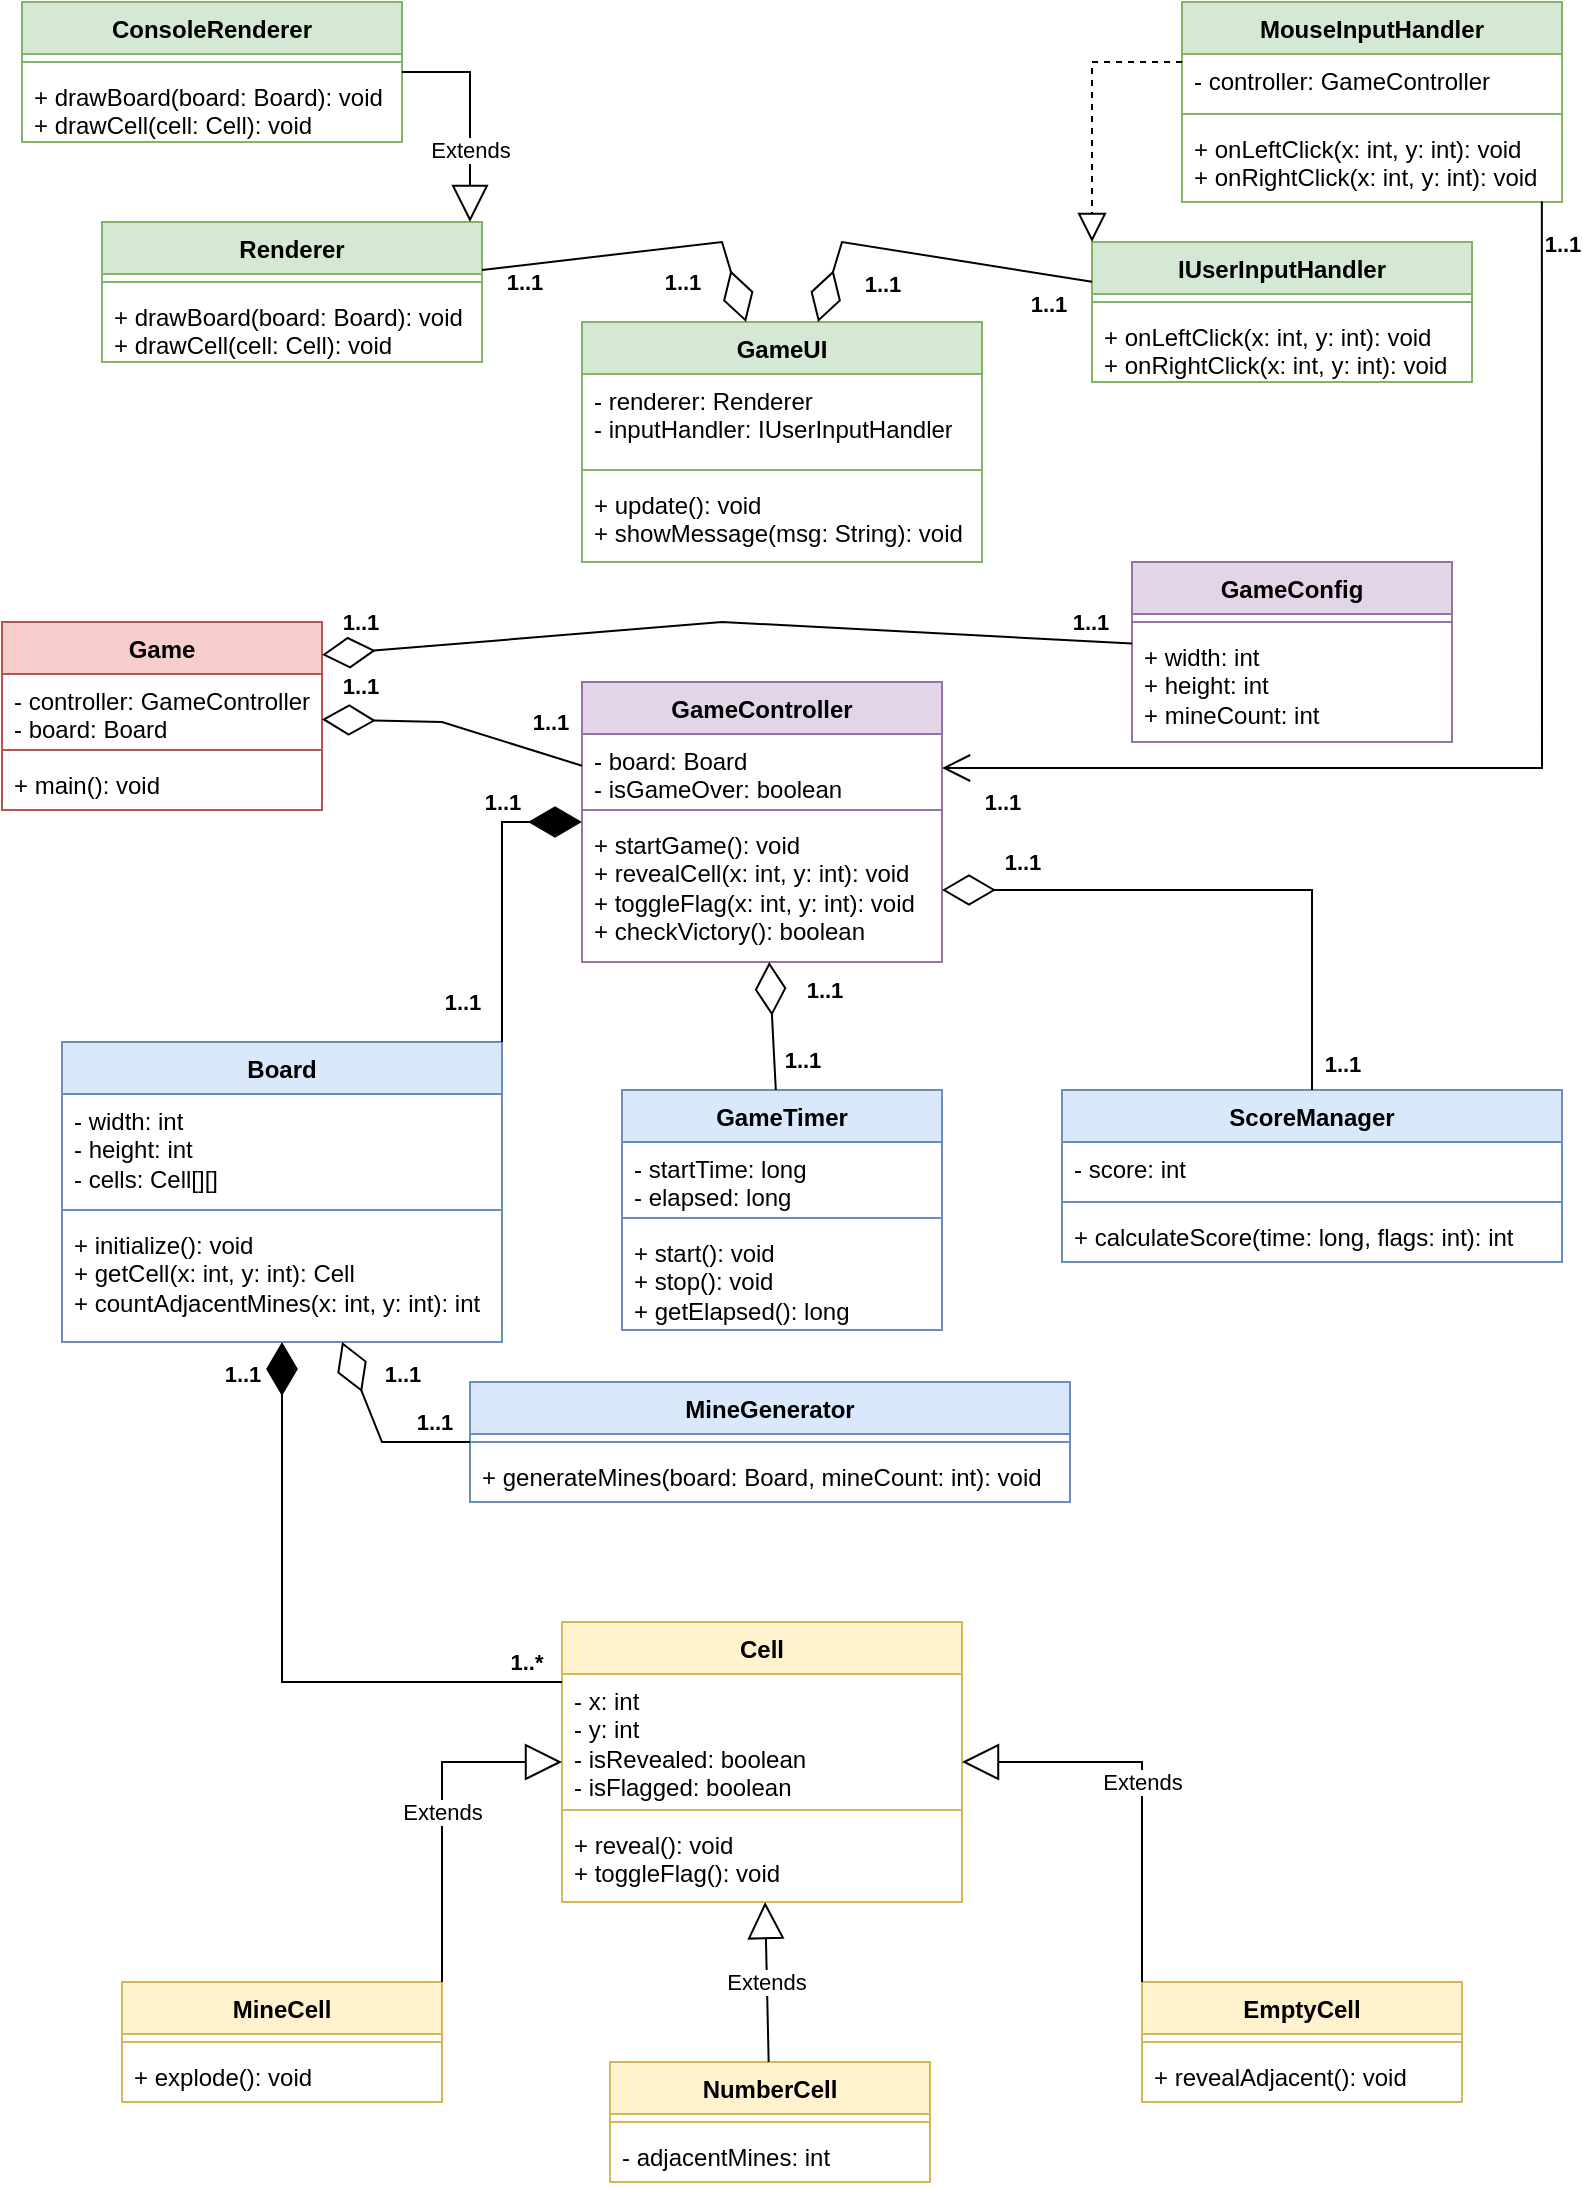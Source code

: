 <mxfile version="28.2.7">
  <diagram id="QjY9rzH4A-ni7vyDi41a" name="Sapper">
    <mxGraphModel dx="1253" dy="993" grid="1" gridSize="10" guides="1" tooltips="1" connect="1" arrows="1" fold="1" page="1" pageScale="1" pageWidth="827" pageHeight="1169" background="#ffffff" math="0" shadow="0">
      <root>
        <mxCell id="0" />
        <mxCell id="1" parent="0" />
        <mxCell id="asdCnAw3iJqueyx5lAn3-5" value="Game" style="swimlane;fontStyle=1;align=center;verticalAlign=top;childLayout=stackLayout;horizontal=1;startSize=26;horizontalStack=0;resizeParent=1;resizeParentMax=0;resizeLast=0;collapsible=1;marginBottom=0;whiteSpace=wrap;html=1;fillColor=#f8cecc;strokeColor=#b85450;" vertex="1" parent="1">
          <mxGeometry x="30" y="320" width="160" height="94" as="geometry" />
        </mxCell>
        <mxCell id="asdCnAw3iJqueyx5lAn3-6" value="- controller: GameController&lt;br&gt;- board: Board" style="text;strokeColor=none;fillColor=none;align=left;verticalAlign=top;spacingLeft=4;spacingRight=4;overflow=hidden;rotatable=0;points=[[0,0.5],[1,0.5]];portConstraint=eastwest;whiteSpace=wrap;html=1;" vertex="1" parent="asdCnAw3iJqueyx5lAn3-5">
          <mxGeometry y="26" width="160" height="34" as="geometry" />
        </mxCell>
        <mxCell id="asdCnAw3iJqueyx5lAn3-7" value="" style="line;strokeWidth=1;fillColor=none;align=left;verticalAlign=middle;spacingTop=-1;spacingLeft=3;spacingRight=3;rotatable=0;labelPosition=right;points=[];portConstraint=eastwest;strokeColor=inherit;" vertex="1" parent="asdCnAw3iJqueyx5lAn3-5">
          <mxGeometry y="60" width="160" height="8" as="geometry" />
        </mxCell>
        <mxCell id="asdCnAw3iJqueyx5lAn3-8" value="+ main(): void&lt;div&gt;&lt;br/&gt;&lt;/div&gt;" style="text;strokeColor=none;fillColor=none;align=left;verticalAlign=top;spacingLeft=4;spacingRight=4;overflow=hidden;rotatable=0;points=[[0,0.5],[1,0.5]];portConstraint=eastwest;whiteSpace=wrap;html=1;" vertex="1" parent="asdCnAw3iJqueyx5lAn3-5">
          <mxGeometry y="68" width="160" height="26" as="geometry" />
        </mxCell>
        <mxCell id="asdCnAw3iJqueyx5lAn3-9" value="GameController" style="swimlane;fontStyle=1;align=center;verticalAlign=top;childLayout=stackLayout;horizontal=1;startSize=26;horizontalStack=0;resizeParent=1;resizeParentMax=0;resizeLast=0;collapsible=1;marginBottom=0;whiteSpace=wrap;html=1;fillColor=#e1d5e7;strokeColor=#9673a6;" vertex="1" parent="1">
          <mxGeometry x="320" y="350" width="180" height="140" as="geometry">
            <mxRectangle x="320" y="350" width="130" height="30" as="alternateBounds" />
          </mxGeometry>
        </mxCell>
        <mxCell id="asdCnAw3iJqueyx5lAn3-10" value="- board: Board&lt;br&gt;- isGameOver: boolean" style="text;strokeColor=none;fillColor=none;align=left;verticalAlign=top;spacingLeft=4;spacingRight=4;overflow=hidden;rotatable=0;points=[[0,0.5],[1,0.5]];portConstraint=eastwest;whiteSpace=wrap;html=1;" vertex="1" parent="asdCnAw3iJqueyx5lAn3-9">
          <mxGeometry y="26" width="180" height="34" as="geometry" />
        </mxCell>
        <mxCell id="asdCnAw3iJqueyx5lAn3-11" value="" style="line;strokeWidth=1;fillColor=none;align=left;verticalAlign=middle;spacingTop=-1;spacingLeft=3;spacingRight=3;rotatable=0;labelPosition=right;points=[];portConstraint=eastwest;strokeColor=inherit;" vertex="1" parent="asdCnAw3iJqueyx5lAn3-9">
          <mxGeometry y="60" width="180" height="8" as="geometry" />
        </mxCell>
        <mxCell id="asdCnAw3iJqueyx5lAn3-12" value="+ startGame(): void&lt;br&gt;+ revealCell(x: int, y: int): void&lt;br&gt;+ toggleFlag(x: int, y: int): void&lt;br&gt;+ checkVictory(): boolean" style="text;strokeColor=none;fillColor=none;align=left;verticalAlign=top;spacingLeft=4;spacingRight=4;overflow=hidden;rotatable=0;points=[[0,0.5],[1,0.5]];portConstraint=eastwest;whiteSpace=wrap;html=1;" vertex="1" parent="asdCnAw3iJqueyx5lAn3-9">
          <mxGeometry y="68" width="180" height="72" as="geometry" />
        </mxCell>
        <mxCell id="asdCnAw3iJqueyx5lAn3-13" value="Board" style="swimlane;fontStyle=1;align=center;verticalAlign=top;childLayout=stackLayout;horizontal=1;startSize=26;horizontalStack=0;resizeParent=1;resizeParentMax=0;resizeLast=0;collapsible=1;marginBottom=0;whiteSpace=wrap;html=1;fillColor=#dae8fc;strokeColor=#6c8ebf;" vertex="1" parent="1">
          <mxGeometry x="60" y="530" width="220" height="150" as="geometry">
            <mxRectangle x="60" y="530" width="70" height="30" as="alternateBounds" />
          </mxGeometry>
        </mxCell>
        <mxCell id="asdCnAw3iJqueyx5lAn3-14" value="- width: int&lt;br&gt;- height: int&lt;br&gt;- cells: Cell[][]" style="text;strokeColor=none;fillColor=none;align=left;verticalAlign=top;spacingLeft=4;spacingRight=4;overflow=hidden;rotatable=0;points=[[0,0.5],[1,0.5]];portConstraint=eastwest;whiteSpace=wrap;html=1;" vertex="1" parent="asdCnAw3iJqueyx5lAn3-13">
          <mxGeometry y="26" width="220" height="54" as="geometry" />
        </mxCell>
        <mxCell id="asdCnAw3iJqueyx5lAn3-15" value="" style="line;strokeWidth=1;fillColor=none;align=left;verticalAlign=middle;spacingTop=-1;spacingLeft=3;spacingRight=3;rotatable=0;labelPosition=right;points=[];portConstraint=eastwest;strokeColor=inherit;" vertex="1" parent="asdCnAw3iJqueyx5lAn3-13">
          <mxGeometry y="80" width="220" height="8" as="geometry" />
        </mxCell>
        <mxCell id="asdCnAw3iJqueyx5lAn3-16" value="+ initialize(): void&lt;br&gt;+ getCell(x: int, y: int): Cell&lt;br&gt;+ countAdjacentMines(x: int, y: int): int" style="text;strokeColor=none;fillColor=none;align=left;verticalAlign=top;spacingLeft=4;spacingRight=4;overflow=hidden;rotatable=0;points=[[0,0.5],[1,0.5]];portConstraint=eastwest;whiteSpace=wrap;html=1;" vertex="1" parent="asdCnAw3iJqueyx5lAn3-13">
          <mxGeometry y="88" width="220" height="62" as="geometry" />
        </mxCell>
        <mxCell id="KeaEY-KgxzFfwsy9Wn_8-1" value="Cell" style="swimlane;fontStyle=1;align=center;verticalAlign=top;childLayout=stackLayout;horizontal=1;startSize=26;horizontalStack=0;resizeParent=1;resizeParentMax=0;resizeLast=0;collapsible=1;marginBottom=0;whiteSpace=wrap;html=1;fillColor=#fff2cc;strokeColor=#d6b656;" vertex="1" parent="1">
          <mxGeometry x="310" y="820" width="200" height="140" as="geometry">
            <mxRectangle x="310" y="820" width="60" height="30" as="alternateBounds" />
          </mxGeometry>
        </mxCell>
        <mxCell id="KeaEY-KgxzFfwsy9Wn_8-2" value="- x: int&lt;br&gt;- y: int&lt;br&gt;- isRevealed: boolean&lt;br&gt;- isFlagged: boolean" style="text;strokeColor=none;fillColor=none;align=left;verticalAlign=top;spacingLeft=4;spacingRight=4;overflow=hidden;rotatable=0;points=[[0,0.5],[1,0.5]];portConstraint=eastwest;whiteSpace=wrap;html=1;" vertex="1" parent="KeaEY-KgxzFfwsy9Wn_8-1">
          <mxGeometry y="26" width="200" height="64" as="geometry" />
        </mxCell>
        <mxCell id="KeaEY-KgxzFfwsy9Wn_8-3" value="" style="line;strokeWidth=1;fillColor=none;align=left;verticalAlign=middle;spacingTop=-1;spacingLeft=3;spacingRight=3;rotatable=0;labelPosition=right;points=[];portConstraint=eastwest;strokeColor=inherit;" vertex="1" parent="KeaEY-KgxzFfwsy9Wn_8-1">
          <mxGeometry y="90" width="200" height="8" as="geometry" />
        </mxCell>
        <mxCell id="KeaEY-KgxzFfwsy9Wn_8-4" value="+ reveal(): void&lt;br&gt;+ toggleFlag(): void" style="text;strokeColor=none;fillColor=none;align=left;verticalAlign=top;spacingLeft=4;spacingRight=4;overflow=hidden;rotatable=0;points=[[0,0.5],[1,0.5]];portConstraint=eastwest;whiteSpace=wrap;html=1;" vertex="1" parent="KeaEY-KgxzFfwsy9Wn_8-1">
          <mxGeometry y="98" width="200" height="42" as="geometry" />
        </mxCell>
        <mxCell id="KeaEY-KgxzFfwsy9Wn_8-5" value="MineCell" style="swimlane;fontStyle=1;align=center;verticalAlign=top;childLayout=stackLayout;horizontal=1;startSize=26;horizontalStack=0;resizeParent=1;resizeParentMax=0;resizeLast=0;collapsible=1;marginBottom=0;whiteSpace=wrap;html=1;fillColor=#fff2cc;strokeColor=#d6b656;" vertex="1" parent="1">
          <mxGeometry x="90" y="1000" width="160" height="60" as="geometry">
            <mxRectangle x="90" y="1000" width="90" height="30" as="alternateBounds" />
          </mxGeometry>
        </mxCell>
        <mxCell id="KeaEY-KgxzFfwsy9Wn_8-7" value="" style="line;strokeWidth=1;fillColor=none;align=left;verticalAlign=middle;spacingTop=-1;spacingLeft=3;spacingRight=3;rotatable=0;labelPosition=right;points=[];portConstraint=eastwest;strokeColor=inherit;" vertex="1" parent="KeaEY-KgxzFfwsy9Wn_8-5">
          <mxGeometry y="26" width="160" height="8" as="geometry" />
        </mxCell>
        <mxCell id="KeaEY-KgxzFfwsy9Wn_8-8" value="+ explode(): void" style="text;strokeColor=none;fillColor=none;align=left;verticalAlign=top;spacingLeft=4;spacingRight=4;overflow=hidden;rotatable=0;points=[[0,0.5],[1,0.5]];portConstraint=eastwest;whiteSpace=wrap;html=1;" vertex="1" parent="KeaEY-KgxzFfwsy9Wn_8-5">
          <mxGeometry y="34" width="160" height="26" as="geometry" />
        </mxCell>
        <mxCell id="KeaEY-KgxzFfwsy9Wn_8-9" value="NumberCell" style="swimlane;fontStyle=1;align=center;verticalAlign=top;childLayout=stackLayout;horizontal=1;startSize=26;horizontalStack=0;resizeParent=1;resizeParentMax=0;resizeLast=0;collapsible=1;marginBottom=0;whiteSpace=wrap;html=1;fillColor=#fff2cc;strokeColor=#d6b656;" vertex="1" parent="1">
          <mxGeometry x="334" y="1040" width="160" height="60" as="geometry" />
        </mxCell>
        <mxCell id="KeaEY-KgxzFfwsy9Wn_8-11" value="" style="line;strokeWidth=1;fillColor=none;align=left;verticalAlign=middle;spacingTop=-1;spacingLeft=3;spacingRight=3;rotatable=0;labelPosition=right;points=[];portConstraint=eastwest;strokeColor=inherit;" vertex="1" parent="KeaEY-KgxzFfwsy9Wn_8-9">
          <mxGeometry y="26" width="160" height="8" as="geometry" />
        </mxCell>
        <mxCell id="KeaEY-KgxzFfwsy9Wn_8-12" value="- adjacentMines: int" style="text;strokeColor=none;fillColor=none;align=left;verticalAlign=top;spacingLeft=4;spacingRight=4;overflow=hidden;rotatable=0;points=[[0,0.5],[1,0.5]];portConstraint=eastwest;whiteSpace=wrap;html=1;" vertex="1" parent="KeaEY-KgxzFfwsy9Wn_8-9">
          <mxGeometry y="34" width="160" height="26" as="geometry" />
        </mxCell>
        <mxCell id="KeaEY-KgxzFfwsy9Wn_8-13" value="EmptyCell" style="swimlane;fontStyle=1;align=center;verticalAlign=top;childLayout=stackLayout;horizontal=1;startSize=26;horizontalStack=0;resizeParent=1;resizeParentMax=0;resizeLast=0;collapsible=1;marginBottom=0;whiteSpace=wrap;html=1;fillColor=#fff2cc;strokeColor=#d6b656;" vertex="1" parent="1">
          <mxGeometry x="600" y="1000" width="160" height="60" as="geometry" />
        </mxCell>
        <mxCell id="KeaEY-KgxzFfwsy9Wn_8-15" value="" style="line;strokeWidth=1;fillColor=none;align=left;verticalAlign=middle;spacingTop=-1;spacingLeft=3;spacingRight=3;rotatable=0;labelPosition=right;points=[];portConstraint=eastwest;strokeColor=inherit;" vertex="1" parent="KeaEY-KgxzFfwsy9Wn_8-13">
          <mxGeometry y="26" width="160" height="8" as="geometry" />
        </mxCell>
        <mxCell id="KeaEY-KgxzFfwsy9Wn_8-16" value="+ revealAdjacent(): void" style="text;strokeColor=none;fillColor=none;align=left;verticalAlign=top;spacingLeft=4;spacingRight=4;overflow=hidden;rotatable=0;points=[[0,0.5],[1,0.5]];portConstraint=eastwest;whiteSpace=wrap;html=1;" vertex="1" parent="KeaEY-KgxzFfwsy9Wn_8-13">
          <mxGeometry y="34" width="160" height="26" as="geometry" />
        </mxCell>
        <mxCell id="YknYfnQOU2gpnMPJucMA-1" value="GameConfig" style="swimlane;fontStyle=1;align=center;verticalAlign=top;childLayout=stackLayout;horizontal=1;startSize=26;horizontalStack=0;resizeParent=1;resizeParentMax=0;resizeLast=0;collapsible=1;marginBottom=0;whiteSpace=wrap;html=1;fillColor=#e1d5e7;strokeColor=#9673a6;" vertex="1" parent="1">
          <mxGeometry x="595" y="290" width="160" height="90" as="geometry" />
        </mxCell>
        <mxCell id="YknYfnQOU2gpnMPJucMA-3" value="" style="line;strokeWidth=1;fillColor=none;align=left;verticalAlign=middle;spacingTop=-1;spacingLeft=3;spacingRight=3;rotatable=0;labelPosition=right;points=[];portConstraint=eastwest;strokeColor=inherit;" vertex="1" parent="YknYfnQOU2gpnMPJucMA-1">
          <mxGeometry y="26" width="160" height="8" as="geometry" />
        </mxCell>
        <mxCell id="YknYfnQOU2gpnMPJucMA-4" value="+ width: int&lt;br&gt;+ height: int&lt;br&gt;+ mineCount: int" style="text;strokeColor=none;fillColor=none;align=left;verticalAlign=top;spacingLeft=4;spacingRight=4;overflow=hidden;rotatable=0;points=[[0,0.5],[1,0.5]];portConstraint=eastwest;whiteSpace=wrap;html=1;" vertex="1" parent="YknYfnQOU2gpnMPJucMA-1">
          <mxGeometry y="34" width="160" height="56" as="geometry" />
        </mxCell>
        <mxCell id="YknYfnQOU2gpnMPJucMA-5" value="ScoreManager" style="swimlane;fontStyle=1;align=center;verticalAlign=top;childLayout=stackLayout;horizontal=1;startSize=26;horizontalStack=0;resizeParent=1;resizeParentMax=0;resizeLast=0;collapsible=1;marginBottom=0;whiteSpace=wrap;html=1;fillColor=#dae8fc;strokeColor=#6c8ebf;" vertex="1" parent="1">
          <mxGeometry x="560" y="554" width="250" height="86" as="geometry" />
        </mxCell>
        <mxCell id="YknYfnQOU2gpnMPJucMA-6" value="- score: int" style="text;strokeColor=none;fillColor=none;align=left;verticalAlign=top;spacingLeft=4;spacingRight=4;overflow=hidden;rotatable=0;points=[[0,0.5],[1,0.5]];portConstraint=eastwest;whiteSpace=wrap;html=1;" vertex="1" parent="YknYfnQOU2gpnMPJucMA-5">
          <mxGeometry y="26" width="250" height="26" as="geometry" />
        </mxCell>
        <mxCell id="YknYfnQOU2gpnMPJucMA-7" value="" style="line;strokeWidth=1;fillColor=none;align=left;verticalAlign=middle;spacingTop=-1;spacingLeft=3;spacingRight=3;rotatable=0;labelPosition=right;points=[];portConstraint=eastwest;strokeColor=inherit;" vertex="1" parent="YknYfnQOU2gpnMPJucMA-5">
          <mxGeometry y="52" width="250" height="8" as="geometry" />
        </mxCell>
        <mxCell id="YknYfnQOU2gpnMPJucMA-8" value="+ calculateScore(time: long, flags: int): int" style="text;strokeColor=none;fillColor=none;align=left;verticalAlign=top;spacingLeft=4;spacingRight=4;overflow=hidden;rotatable=0;points=[[0,0.5],[1,0.5]];portConstraint=eastwest;whiteSpace=wrap;html=1;" vertex="1" parent="YknYfnQOU2gpnMPJucMA-5">
          <mxGeometry y="60" width="250" height="26" as="geometry" />
        </mxCell>
        <mxCell id="YknYfnQOU2gpnMPJucMA-9" value="GameTimer" style="swimlane;fontStyle=1;align=center;verticalAlign=top;childLayout=stackLayout;horizontal=1;startSize=26;horizontalStack=0;resizeParent=1;resizeParentMax=0;resizeLast=0;collapsible=1;marginBottom=0;whiteSpace=wrap;html=1;fillColor=#dae8fc;strokeColor=#6c8ebf;" vertex="1" parent="1">
          <mxGeometry x="340" y="554" width="160" height="120" as="geometry" />
        </mxCell>
        <mxCell id="YknYfnQOU2gpnMPJucMA-10" value="- startTime: long&lt;br&gt;- elapsed: long" style="text;strokeColor=none;fillColor=none;align=left;verticalAlign=top;spacingLeft=4;spacingRight=4;overflow=hidden;rotatable=0;points=[[0,0.5],[1,0.5]];portConstraint=eastwest;whiteSpace=wrap;html=1;" vertex="1" parent="YknYfnQOU2gpnMPJucMA-9">
          <mxGeometry y="26" width="160" height="34" as="geometry" />
        </mxCell>
        <mxCell id="YknYfnQOU2gpnMPJucMA-11" value="" style="line;strokeWidth=1;fillColor=none;align=left;verticalAlign=middle;spacingTop=-1;spacingLeft=3;spacingRight=3;rotatable=0;labelPosition=right;points=[];portConstraint=eastwest;strokeColor=inherit;" vertex="1" parent="YknYfnQOU2gpnMPJucMA-9">
          <mxGeometry y="60" width="160" height="8" as="geometry" />
        </mxCell>
        <mxCell id="YknYfnQOU2gpnMPJucMA-12" value="+ start(): void&lt;br&gt;+ stop(): void&lt;br&gt;+ getElapsed(): long" style="text;strokeColor=none;fillColor=none;align=left;verticalAlign=top;spacingLeft=4;spacingRight=4;overflow=hidden;rotatable=0;points=[[0,0.5],[1,0.5]];portConstraint=eastwest;whiteSpace=wrap;html=1;" vertex="1" parent="YknYfnQOU2gpnMPJucMA-9">
          <mxGeometry y="68" width="160" height="52" as="geometry" />
        </mxCell>
        <mxCell id="YknYfnQOU2gpnMPJucMA-13" value="MineGenerator" style="swimlane;fontStyle=1;align=center;verticalAlign=top;childLayout=stackLayout;horizontal=1;startSize=26;horizontalStack=0;resizeParent=1;resizeParentMax=0;resizeLast=0;collapsible=1;marginBottom=0;whiteSpace=wrap;html=1;fillColor=#dae8fc;strokeColor=#6c8ebf;" vertex="1" parent="1">
          <mxGeometry x="264" y="700" width="300" height="60" as="geometry" />
        </mxCell>
        <mxCell id="YknYfnQOU2gpnMPJucMA-15" value="" style="line;strokeWidth=1;fillColor=none;align=left;verticalAlign=middle;spacingTop=-1;spacingLeft=3;spacingRight=3;rotatable=0;labelPosition=right;points=[];portConstraint=eastwest;strokeColor=inherit;" vertex="1" parent="YknYfnQOU2gpnMPJucMA-13">
          <mxGeometry y="26" width="300" height="8" as="geometry" />
        </mxCell>
        <mxCell id="YknYfnQOU2gpnMPJucMA-16" value="+ generateMines(board: Board, mineCount: int): void" style="text;strokeColor=none;fillColor=none;align=left;verticalAlign=top;spacingLeft=4;spacingRight=4;overflow=hidden;rotatable=0;points=[[0,0.5],[1,0.5]];portConstraint=eastwest;whiteSpace=wrap;html=1;" vertex="1" parent="YknYfnQOU2gpnMPJucMA-13">
          <mxGeometry y="34" width="300" height="26" as="geometry" />
        </mxCell>
        <mxCell id="1j_1-GWrCnCKH1_u50-d-1" value="Renderer" style="swimlane;fontStyle=1;align=center;verticalAlign=top;childLayout=stackLayout;horizontal=1;startSize=26;horizontalStack=0;resizeParent=1;resizeParentMax=0;resizeLast=0;collapsible=1;marginBottom=0;whiteSpace=wrap;html=1;fillColor=#d5e8d4;strokeColor=#82b366;" vertex="1" parent="1">
          <mxGeometry x="80" y="120" width="190" height="70" as="geometry">
            <mxRectangle x="30" y="10" width="90" height="30" as="alternateBounds" />
          </mxGeometry>
        </mxCell>
        <mxCell id="1j_1-GWrCnCKH1_u50-d-3" value="" style="line;strokeWidth=1;fillColor=none;align=left;verticalAlign=middle;spacingTop=-1;spacingLeft=3;spacingRight=3;rotatable=0;labelPosition=right;points=[];portConstraint=eastwest;strokeColor=inherit;" vertex="1" parent="1j_1-GWrCnCKH1_u50-d-1">
          <mxGeometry y="26" width="190" height="8" as="geometry" />
        </mxCell>
        <mxCell id="1j_1-GWrCnCKH1_u50-d-4" value="+ drawBoard(board: Board): void&lt;br&gt;&lt;div&gt;+ drawCell(cell: Cell): void&lt;/div&gt;&lt;div&gt;&lt;br&gt;&lt;/div&gt;" style="text;strokeColor=none;fillColor=none;align=left;verticalAlign=top;spacingLeft=4;spacingRight=4;overflow=hidden;rotatable=0;points=[[0,0.5],[1,0.5]];portConstraint=eastwest;whiteSpace=wrap;html=1;" vertex="1" parent="1j_1-GWrCnCKH1_u50-d-1">
          <mxGeometry y="34" width="190" height="36" as="geometry" />
        </mxCell>
        <mxCell id="1j_1-GWrCnCKH1_u50-d-6" value="ConsoleRenderer " style="swimlane;fontStyle=1;align=center;verticalAlign=top;childLayout=stackLayout;horizontal=1;startSize=26;horizontalStack=0;resizeParent=1;resizeParentMax=0;resizeLast=0;collapsible=1;marginBottom=0;whiteSpace=wrap;html=1;fillColor=#d5e8d4;strokeColor=#82b366;" vertex="1" parent="1">
          <mxGeometry x="40" y="10" width="190" height="70" as="geometry">
            <mxRectangle x="80" y="120" width="130" height="30" as="alternateBounds" />
          </mxGeometry>
        </mxCell>
        <mxCell id="1j_1-GWrCnCKH1_u50-d-8" value="" style="line;strokeWidth=1;fillColor=none;align=left;verticalAlign=middle;spacingTop=-1;spacingLeft=3;spacingRight=3;rotatable=0;labelPosition=right;points=[];portConstraint=eastwest;strokeColor=inherit;" vertex="1" parent="1j_1-GWrCnCKH1_u50-d-6">
          <mxGeometry y="26" width="190" height="8" as="geometry" />
        </mxCell>
        <mxCell id="1j_1-GWrCnCKH1_u50-d-9" value="+ drawBoard(board: Board): void&lt;br&gt;+ drawCell(cell: Cell): void" style="text;strokeColor=none;fillColor=none;align=left;verticalAlign=top;spacingLeft=4;spacingRight=4;overflow=hidden;rotatable=0;points=[[0,0.5],[1,0.5]];portConstraint=eastwest;whiteSpace=wrap;html=1;" vertex="1" parent="1j_1-GWrCnCKH1_u50-d-6">
          <mxGeometry y="34" width="190" height="36" as="geometry" />
        </mxCell>
        <mxCell id="dICW7F_Z_B3EryI-zm27-1" value="GameUI" style="swimlane;fontStyle=1;align=center;verticalAlign=top;childLayout=stackLayout;horizontal=1;startSize=26;horizontalStack=0;resizeParent=1;resizeParentMax=0;resizeLast=0;collapsible=1;marginBottom=0;whiteSpace=wrap;html=1;fillColor=#d5e8d4;strokeColor=#82b366;" vertex="1" parent="1">
          <mxGeometry x="320" y="170" width="200" height="120" as="geometry">
            <mxRectangle x="320" y="170" width="90" height="30" as="alternateBounds" />
          </mxGeometry>
        </mxCell>
        <mxCell id="dICW7F_Z_B3EryI-zm27-2" value="- renderer: Renderer&lt;br&gt;- inputHandler: IUserInputHandler" style="text;strokeColor=none;fillColor=none;align=left;verticalAlign=top;spacingLeft=4;spacingRight=4;overflow=hidden;rotatable=0;points=[[0,0.5],[1,0.5]];portConstraint=eastwest;whiteSpace=wrap;html=1;" vertex="1" parent="dICW7F_Z_B3EryI-zm27-1">
          <mxGeometry y="26" width="200" height="44" as="geometry" />
        </mxCell>
        <mxCell id="dICW7F_Z_B3EryI-zm27-3" value="" style="line;strokeWidth=1;fillColor=none;align=left;verticalAlign=middle;spacingTop=-1;spacingLeft=3;spacingRight=3;rotatable=0;labelPosition=right;points=[];portConstraint=eastwest;strokeColor=inherit;" vertex="1" parent="dICW7F_Z_B3EryI-zm27-1">
          <mxGeometry y="70" width="200" height="8" as="geometry" />
        </mxCell>
        <mxCell id="dICW7F_Z_B3EryI-zm27-4" value="+ update(): void&lt;br&gt;+ showMessage(msg: String): void" style="text;strokeColor=none;fillColor=none;align=left;verticalAlign=top;spacingLeft=4;spacingRight=4;overflow=hidden;rotatable=0;points=[[0,0.5],[1,0.5]];portConstraint=eastwest;whiteSpace=wrap;html=1;" vertex="1" parent="dICW7F_Z_B3EryI-zm27-1">
          <mxGeometry y="78" width="200" height="42" as="geometry" />
        </mxCell>
        <mxCell id="dICW7F_Z_B3EryI-zm27-5" value="IUserInputHandler" style="swimlane;fontStyle=1;align=center;verticalAlign=top;childLayout=stackLayout;horizontal=1;startSize=26;horizontalStack=0;resizeParent=1;resizeParentMax=0;resizeLast=0;collapsible=1;marginBottom=0;whiteSpace=wrap;html=1;fillColor=#d5e8d4;strokeColor=#82b366;" vertex="1" parent="1">
          <mxGeometry x="575" y="130" width="190" height="70" as="geometry" />
        </mxCell>
        <mxCell id="dICW7F_Z_B3EryI-zm27-7" value="" style="line;strokeWidth=1;fillColor=none;align=left;verticalAlign=middle;spacingTop=-1;spacingLeft=3;spacingRight=3;rotatable=0;labelPosition=right;points=[];portConstraint=eastwest;strokeColor=inherit;" vertex="1" parent="dICW7F_Z_B3EryI-zm27-5">
          <mxGeometry y="26" width="190" height="8" as="geometry" />
        </mxCell>
        <mxCell id="dICW7F_Z_B3EryI-zm27-8" value="+ onLeftClick(x: int, y: int): void&lt;br&gt;+ onRightClick(x: int, y: int): void" style="text;strokeColor=none;fillColor=none;align=left;verticalAlign=top;spacingLeft=4;spacingRight=4;overflow=hidden;rotatable=0;points=[[0,0.5],[1,0.5]];portConstraint=eastwest;whiteSpace=wrap;html=1;" vertex="1" parent="dICW7F_Z_B3EryI-zm27-5">
          <mxGeometry y="34" width="190" height="36" as="geometry" />
        </mxCell>
        <mxCell id="dICW7F_Z_B3EryI-zm27-9" value="MouseInputHandler " style="swimlane;fontStyle=1;align=center;verticalAlign=top;childLayout=stackLayout;horizontal=1;startSize=26;horizontalStack=0;resizeParent=1;resizeParentMax=0;resizeLast=0;collapsible=1;marginBottom=0;whiteSpace=wrap;html=1;fillColor=#d5e8d4;strokeColor=#82b366;" vertex="1" parent="1">
          <mxGeometry x="620" y="10" width="190" height="100" as="geometry">
            <mxRectangle x="620" y="10" width="150" height="30" as="alternateBounds" />
          </mxGeometry>
        </mxCell>
        <mxCell id="dICW7F_Z_B3EryI-zm27-10" value="- controller: GameController" style="text;strokeColor=none;fillColor=none;align=left;verticalAlign=top;spacingLeft=4;spacingRight=4;overflow=hidden;rotatable=0;points=[[0,0.5],[1,0.5]];portConstraint=eastwest;whiteSpace=wrap;html=1;" vertex="1" parent="dICW7F_Z_B3EryI-zm27-9">
          <mxGeometry y="26" width="190" height="26" as="geometry" />
        </mxCell>
        <mxCell id="dICW7F_Z_B3EryI-zm27-11" value="" style="line;strokeWidth=1;fillColor=none;align=left;verticalAlign=middle;spacingTop=-1;spacingLeft=3;spacingRight=3;rotatable=0;labelPosition=right;points=[];portConstraint=eastwest;strokeColor=inherit;" vertex="1" parent="dICW7F_Z_B3EryI-zm27-9">
          <mxGeometry y="52" width="190" height="8" as="geometry" />
        </mxCell>
        <mxCell id="dICW7F_Z_B3EryI-zm27-12" value="+ onLeftClick(x: int, y: int): void&lt;br&gt;+ onRightClick(x: int, y: int): void" style="text;strokeColor=none;fillColor=none;align=left;verticalAlign=top;spacingLeft=4;spacingRight=4;overflow=hidden;rotatable=0;points=[[0,0.5],[1,0.5]];portConstraint=eastwest;whiteSpace=wrap;html=1;" vertex="1" parent="dICW7F_Z_B3EryI-zm27-9">
          <mxGeometry y="60" width="190" height="40" as="geometry" />
        </mxCell>
        <mxCell id="ACSiwsO84_Lg0nSGpXH7-1" value="Extends" style="endArrow=block;endSize=16;endFill=0;html=1;rounded=0;entryX=1;entryY=0;entryDx=0;entryDy=0;" edge="1" parent="1" source="1j_1-GWrCnCKH1_u50-d-6">
          <mxGeometry x="0.334" width="160" relative="1" as="geometry">
            <mxPoint x="224.0" y="45" as="sourcePoint" />
            <mxPoint x="264" y="120" as="targetPoint" />
            <Array as="points">
              <mxPoint x="264" y="45" />
            </Array>
            <mxPoint as="offset" />
          </mxGeometry>
        </mxCell>
        <mxCell id="ACSiwsO84_Lg0nSGpXH7-3" value="" style="endArrow=block;dashed=1;endFill=0;endSize=12;html=1;rounded=0;entryX=0;entryY=0;entryDx=0;entryDy=0;" edge="1" parent="1" target="dICW7F_Z_B3EryI-zm27-5">
          <mxGeometry width="160" relative="1" as="geometry">
            <mxPoint x="620.0" y="40" as="sourcePoint" />
            <mxPoint x="580" y="110" as="targetPoint" />
            <Array as="points">
              <mxPoint x="575" y="40" />
            </Array>
          </mxGeometry>
        </mxCell>
        <mxCell id="ACSiwsO84_Lg0nSGpXH7-6" value="Extends" style="endArrow=block;endSize=16;endFill=0;html=1;rounded=0;exitX=1;exitY=0;exitDx=0;exitDy=0;" edge="1" parent="1" source="KeaEY-KgxzFfwsy9Wn_8-5" target="KeaEY-KgxzFfwsy9Wn_8-1">
          <mxGeometry width="160" relative="1" as="geometry">
            <mxPoint x="188.877" y="890" as="sourcePoint" />
            <mxPoint x="270" y="880" as="targetPoint" />
            <Array as="points">
              <mxPoint x="250" y="890" />
            </Array>
          </mxGeometry>
        </mxCell>
        <mxCell id="ACSiwsO84_Lg0nSGpXH7-7" value="Extends" style="endArrow=block;endSize=16;endFill=0;html=1;rounded=0;exitX=0;exitY=0;exitDx=0;exitDy=0;" edge="1" parent="1" source="KeaEY-KgxzFfwsy9Wn_8-13" target="KeaEY-KgxzFfwsy9Wn_8-1">
          <mxGeometry width="160" relative="1" as="geometry">
            <mxPoint x="610" y="1000" as="sourcePoint" />
            <mxPoint x="670" y="890" as="targetPoint" />
            <Array as="points">
              <mxPoint x="600" y="890" />
            </Array>
          </mxGeometry>
        </mxCell>
        <mxCell id="ACSiwsO84_Lg0nSGpXH7-8" value="Extends" style="endArrow=block;endSize=16;endFill=0;html=1;rounded=0;" edge="1" parent="1" source="KeaEY-KgxzFfwsy9Wn_8-9" target="KeaEY-KgxzFfwsy9Wn_8-1">
          <mxGeometry width="160" relative="1" as="geometry">
            <mxPoint x="409.63" y="1040" as="sourcePoint" />
            <mxPoint x="409.63" y="960" as="targetPoint" />
            <Array as="points" />
          </mxGeometry>
        </mxCell>
        <mxCell id="ACSiwsO84_Lg0nSGpXH7-9" value="" style="endArrow=diamondThin;endFill=1;endSize=24;html=1;rounded=0;exitX=1;exitY=0;exitDx=0;exitDy=0;" edge="1" parent="1" source="asdCnAw3iJqueyx5lAn3-13" target="asdCnAw3iJqueyx5lAn3-9">
          <mxGeometry width="160" relative="1" as="geometry">
            <mxPoint x="150" y="420" as="sourcePoint" />
            <mxPoint x="310" y="430" as="targetPoint" />
            <Array as="points">
              <mxPoint x="280" y="420" />
            </Array>
          </mxGeometry>
        </mxCell>
        <mxCell id="tAX5UrBI5p6ADXMwQbip-12" value="&lt;strong data-end=&quot;1933&quot; data-start=&quot;1922&quot;&gt;1..1&lt;/strong&gt;" style="edgeLabel;html=1;align=center;verticalAlign=middle;resizable=0;points=[];" vertex="1" connectable="0" parent="ACSiwsO84_Lg0nSGpXH7-9">
          <mxGeometry x="0.642" y="1" relative="1" as="geometry">
            <mxPoint x="-13" y="-9" as="offset" />
          </mxGeometry>
        </mxCell>
        <mxCell id="tAX5UrBI5p6ADXMwQbip-13" value="&lt;strong data-end=&quot;1933&quot; data-start=&quot;1922&quot;&gt;1..1&lt;/strong&gt;" style="edgeLabel;html=1;align=center;verticalAlign=middle;resizable=0;points=[];" vertex="1" connectable="0" parent="ACSiwsO84_Lg0nSGpXH7-9">
          <mxGeometry x="-0.788" relative="1" as="geometry">
            <mxPoint x="-20" y="-4" as="offset" />
          </mxGeometry>
        </mxCell>
        <mxCell id="ACSiwsO84_Lg0nSGpXH7-10" value="" style="endArrow=diamondThin;endFill=1;endSize=24;html=1;rounded=0;" edge="1" parent="1" target="asdCnAw3iJqueyx5lAn3-13">
          <mxGeometry width="160" relative="1" as="geometry">
            <mxPoint x="310" y="850" as="sourcePoint" />
            <mxPoint x="170" y="710" as="targetPoint" />
            <Array as="points">
              <mxPoint x="170" y="850" />
            </Array>
          </mxGeometry>
        </mxCell>
        <mxCell id="tAX5UrBI5p6ADXMwQbip-18" value="&lt;strong data-end=&quot;1933&quot; data-start=&quot;1922&quot;&gt;1..1&lt;/strong&gt;" style="edgeLabel;html=1;align=center;verticalAlign=middle;resizable=0;points=[];" vertex="1" connectable="0" parent="ACSiwsO84_Lg0nSGpXH7-10">
          <mxGeometry x="0.901" y="5" relative="1" as="geometry">
            <mxPoint x="-15" as="offset" />
          </mxGeometry>
        </mxCell>
        <mxCell id="tAX5UrBI5p6ADXMwQbip-19" value="&lt;strong data-end=&quot;1933&quot; data-start=&quot;1922&quot;&gt;1..*&lt;/strong&gt;" style="edgeLabel;html=1;align=center;verticalAlign=middle;resizable=0;points=[];" vertex="1" connectable="0" parent="ACSiwsO84_Lg0nSGpXH7-10">
          <mxGeometry x="-0.88" y="2" relative="1" as="geometry">
            <mxPoint y="-12" as="offset" />
          </mxGeometry>
        </mxCell>
        <mxCell id="ACSiwsO84_Lg0nSGpXH7-11" value="" style="endArrow=diamondThin;endFill=0;endSize=24;html=1;rounded=0;" edge="1" parent="1" source="1j_1-GWrCnCKH1_u50-d-1" target="dICW7F_Z_B3EryI-zm27-1">
          <mxGeometry width="160" relative="1" as="geometry">
            <mxPoint x="250" y="130" as="sourcePoint" />
            <mxPoint x="390" y="170" as="targetPoint" />
            <Array as="points">
              <mxPoint x="390" y="130" />
            </Array>
          </mxGeometry>
        </mxCell>
        <mxCell id="tAX5UrBI5p6ADXMwQbip-1" value="&lt;strong data-end=&quot;1933&quot; data-start=&quot;1922&quot;&gt;1..1&lt;/strong&gt;" style="edgeLabel;html=1;align=center;verticalAlign=middle;resizable=0;points=[];" vertex="1" connectable="0" parent="ACSiwsO84_Lg0nSGpXH7-11">
          <mxGeometry x="-0.856" relative="1" as="geometry">
            <mxPoint x="9" y="7" as="offset" />
          </mxGeometry>
        </mxCell>
        <mxCell id="tAX5UrBI5p6ADXMwQbip-2" value="&lt;strong data-end=&quot;1933&quot; data-start=&quot;1922&quot;&gt;1..1&lt;/strong&gt;" style="edgeLabel;html=1;align=center;verticalAlign=middle;resizable=0;points=[];" vertex="1" connectable="0" parent="ACSiwsO84_Lg0nSGpXH7-11">
          <mxGeometry x="0.614" y="-1" relative="1" as="geometry">
            <mxPoint x="-22" y="10" as="offset" />
          </mxGeometry>
        </mxCell>
        <mxCell id="ACSiwsO84_Lg0nSGpXH7-13" value="" style="endArrow=diamondThin;endFill=0;endSize=24;html=1;rounded=0;" edge="1" parent="1" source="dICW7F_Z_B3EryI-zm27-5" target="dICW7F_Z_B3EryI-zm27-1">
          <mxGeometry width="160" relative="1" as="geometry">
            <mxPoint x="611" y="152.012" as="sourcePoint" />
            <mxPoint x="450" y="170" as="targetPoint" />
            <Array as="points">
              <mxPoint x="450" y="130" />
            </Array>
          </mxGeometry>
        </mxCell>
        <mxCell id="tAX5UrBI5p6ADXMwQbip-3" value="&lt;strong data-end=&quot;1933&quot; data-start=&quot;1922&quot;&gt;1..1&lt;/strong&gt;" style="edgeLabel;html=1;align=center;verticalAlign=middle;resizable=0;points=[];" vertex="1" connectable="0" parent="ACSiwsO84_Lg0nSGpXH7-13">
          <mxGeometry x="0.625" y="1" relative="1" as="geometry">
            <mxPoint x="22" y="10" as="offset" />
          </mxGeometry>
        </mxCell>
        <mxCell id="tAX5UrBI5p6ADXMwQbip-4" value="&lt;strong data-end=&quot;1933&quot; data-start=&quot;1922&quot;&gt;1..1&lt;/strong&gt;" style="edgeLabel;html=1;align=center;verticalAlign=middle;resizable=0;points=[];" vertex="1" connectable="0" parent="ACSiwsO84_Lg0nSGpXH7-13">
          <mxGeometry x="-0.741" y="2" relative="1" as="geometry">
            <mxPoint y="12" as="offset" />
          </mxGeometry>
        </mxCell>
        <mxCell id="ACSiwsO84_Lg0nSGpXH7-14" value="" style="endArrow=diamondThin;endFill=0;endSize=24;html=1;rounded=0;" edge="1" parent="1" source="asdCnAw3iJqueyx5lAn3-9" target="asdCnAw3iJqueyx5lAn3-5">
          <mxGeometry width="160" relative="1" as="geometry">
            <mxPoint x="370" y="290" as="sourcePoint" />
            <mxPoint x="530" y="290" as="targetPoint" />
            <Array as="points">
              <mxPoint x="250" y="370" />
            </Array>
          </mxGeometry>
        </mxCell>
        <mxCell id="tAX5UrBI5p6ADXMwQbip-9" value="&lt;strong data-end=&quot;1933&quot; data-start=&quot;1922&quot;&gt;1..1&lt;/strong&gt;" style="edgeLabel;html=1;align=center;verticalAlign=middle;resizable=0;points=[];" vertex="1" connectable="0" parent="ACSiwsO84_Lg0nSGpXH7-14">
          <mxGeometry x="0.727" y="-1" relative="1" as="geometry">
            <mxPoint y="-16" as="offset" />
          </mxGeometry>
        </mxCell>
        <mxCell id="tAX5UrBI5p6ADXMwQbip-11" value="&lt;strong data-end=&quot;1933&quot; data-start=&quot;1922&quot;&gt;1..1&lt;/strong&gt;" style="edgeLabel;html=1;align=center;verticalAlign=middle;resizable=0;points=[];" vertex="1" connectable="0" parent="ACSiwsO84_Lg0nSGpXH7-14">
          <mxGeometry x="-0.73" y="-2" relative="1" as="geometry">
            <mxPoint y="-15" as="offset" />
          </mxGeometry>
        </mxCell>
        <mxCell id="ACSiwsO84_Lg0nSGpXH7-16" value="" style="endArrow=diamondThin;endFill=0;endSize=24;html=1;rounded=0;" edge="1" parent="1" source="YknYfnQOU2gpnMPJucMA-1">
          <mxGeometry width="160" relative="1" as="geometry">
            <mxPoint x="595" y="313.596" as="sourcePoint" />
            <mxPoint x="190" y="336.429" as="targetPoint" />
            <Array as="points">
              <mxPoint x="390" y="320" />
            </Array>
          </mxGeometry>
        </mxCell>
        <mxCell id="tAX5UrBI5p6ADXMwQbip-7" value="&lt;strong data-end=&quot;1933&quot; data-start=&quot;1922&quot;&gt;1..1&lt;/strong&gt;" style="edgeLabel;html=1;align=center;verticalAlign=middle;resizable=0;points=[];" vertex="1" connectable="0" parent="ACSiwsO84_Lg0nSGpXH7-16">
          <mxGeometry x="0.905" y="-2" relative="1" as="geometry">
            <mxPoint y="-13" as="offset" />
          </mxGeometry>
        </mxCell>
        <mxCell id="tAX5UrBI5p6ADXMwQbip-8" value="&lt;strong data-end=&quot;1933&quot; data-start=&quot;1922&quot;&gt;1..1&lt;/strong&gt;" style="edgeLabel;html=1;align=center;verticalAlign=middle;resizable=0;points=[];" vertex="1" connectable="0" parent="ACSiwsO84_Lg0nSGpXH7-16">
          <mxGeometry x="-0.896" y="2" relative="1" as="geometry">
            <mxPoint y="-12" as="offset" />
          </mxGeometry>
        </mxCell>
        <mxCell id="ACSiwsO84_Lg0nSGpXH7-17" value="" style="endArrow=diamondThin;endFill=0;endSize=24;html=1;rounded=0;" edge="1" parent="1" source="YknYfnQOU2gpnMPJucMA-9" target="asdCnAw3iJqueyx5lAn3-9">
          <mxGeometry width="160" relative="1" as="geometry">
            <mxPoint x="290" y="530" as="sourcePoint" />
            <mxPoint x="450" y="530" as="targetPoint" />
          </mxGeometry>
        </mxCell>
        <mxCell id="tAX5UrBI5p6ADXMwQbip-14" value="&lt;strong data-end=&quot;1933&quot; data-start=&quot;1922&quot;&gt;1..1&lt;/strong&gt;" style="edgeLabel;html=1;align=center;verticalAlign=middle;resizable=0;points=[];" vertex="1" connectable="0" parent="ACSiwsO84_Lg0nSGpXH7-17">
          <mxGeometry x="0.579" y="-1" relative="1" as="geometry">
            <mxPoint x="25" as="offset" />
          </mxGeometry>
        </mxCell>
        <mxCell id="tAX5UrBI5p6ADXMwQbip-15" value="&lt;strong data-end=&quot;1933&quot; data-start=&quot;1922&quot;&gt;1..1&lt;/strong&gt;" style="edgeLabel;html=1;align=center;verticalAlign=middle;resizable=0;points=[];" vertex="1" connectable="0" parent="ACSiwsO84_Lg0nSGpXH7-17">
          <mxGeometry x="-0.52" y="1" relative="1" as="geometry">
            <mxPoint x="15" as="offset" />
          </mxGeometry>
        </mxCell>
        <mxCell id="ACSiwsO84_Lg0nSGpXH7-18" value="" style="endArrow=diamondThin;endFill=0;endSize=24;html=1;rounded=0;" edge="1" parent="1" source="YknYfnQOU2gpnMPJucMA-5" target="asdCnAw3iJqueyx5lAn3-12">
          <mxGeometry width="160" relative="1" as="geometry">
            <mxPoint x="685" y="594" as="sourcePoint" />
            <mxPoint x="500" y="460" as="targetPoint" />
            <Array as="points">
              <mxPoint x="685" y="454" />
            </Array>
          </mxGeometry>
        </mxCell>
        <mxCell id="tAX5UrBI5p6ADXMwQbip-16" value="&lt;strong data-end=&quot;1933&quot; data-start=&quot;1922&quot;&gt;1..1&lt;/strong&gt;" style="edgeLabel;html=1;align=center;verticalAlign=middle;resizable=0;points=[];" vertex="1" connectable="0" parent="ACSiwsO84_Lg0nSGpXH7-18">
          <mxGeometry x="0.876" y="-3" relative="1" as="geometry">
            <mxPoint x="22" y="-11" as="offset" />
          </mxGeometry>
        </mxCell>
        <mxCell id="tAX5UrBI5p6ADXMwQbip-17" value="&lt;strong data-end=&quot;1933&quot; data-start=&quot;1922&quot;&gt;1..1&lt;/strong&gt;" style="edgeLabel;html=1;align=center;verticalAlign=middle;resizable=0;points=[];" vertex="1" connectable="0" parent="ACSiwsO84_Lg0nSGpXH7-18">
          <mxGeometry x="-0.904" y="-1" relative="1" as="geometry">
            <mxPoint x="14" as="offset" />
          </mxGeometry>
        </mxCell>
        <mxCell id="ACSiwsO84_Lg0nSGpXH7-19" value="" style="endArrow=open;endFill=1;endSize=12;html=1;rounded=0;exitX=0.947;exitY=0.99;exitDx=0;exitDy=0;exitPerimeter=0;" edge="1" parent="1" source="dICW7F_Z_B3EryI-zm27-12" target="asdCnAw3iJqueyx5lAn3-10">
          <mxGeometry width="160" relative="1" as="geometry">
            <mxPoint x="790" y="240" as="sourcePoint" />
            <mxPoint x="800" y="720" as="targetPoint" />
            <Array as="points">
              <mxPoint x="800" y="393" />
            </Array>
          </mxGeometry>
        </mxCell>
        <mxCell id="tAX5UrBI5p6ADXMwQbip-5" value="&lt;strong data-end=&quot;1933&quot; data-start=&quot;1922&quot;&gt;1..1&lt;/strong&gt;" style="edgeLabel;html=1;align=center;verticalAlign=middle;resizable=0;points=[];" vertex="1" connectable="0" parent="ACSiwsO84_Lg0nSGpXH7-19">
          <mxGeometry x="-0.921" y="1" relative="1" as="geometry">
            <mxPoint x="9" y="-2" as="offset" />
          </mxGeometry>
        </mxCell>
        <mxCell id="tAX5UrBI5p6ADXMwQbip-6" value="&lt;strong data-end=&quot;1933&quot; data-start=&quot;1922&quot;&gt;1..1&lt;/strong&gt;" style="edgeLabel;html=1;align=center;verticalAlign=middle;resizable=0;points=[];" vertex="1" connectable="0" parent="ACSiwsO84_Lg0nSGpXH7-19">
          <mxGeometry x="0.933" y="-1" relative="1" as="geometry">
            <mxPoint x="10" y="18" as="offset" />
          </mxGeometry>
        </mxCell>
        <mxCell id="ACSiwsO84_Lg0nSGpXH7-20" value="" style="endArrow=diamondThin;endFill=0;endSize=24;html=1;rounded=0;" edge="1" parent="1" source="YknYfnQOU2gpnMPJucMA-13" target="asdCnAw3iJqueyx5lAn3-13">
          <mxGeometry width="160" relative="1" as="geometry">
            <mxPoint x="304" y="730" as="sourcePoint" />
            <mxPoint x="210" y="680" as="targetPoint" />
            <Array as="points">
              <mxPoint x="220" y="730" />
            </Array>
          </mxGeometry>
        </mxCell>
        <mxCell id="tAX5UrBI5p6ADXMwQbip-20" value="&lt;strong data-end=&quot;1933&quot; data-start=&quot;1922&quot;&gt;1..1&lt;/strong&gt;" style="edgeLabel;html=1;align=center;verticalAlign=middle;resizable=0;points=[];" vertex="1" connectable="0" parent="ACSiwsO84_Lg0nSGpXH7-20">
          <mxGeometry x="0.664" y="1" relative="1" as="geometry">
            <mxPoint x="25" as="offset" />
          </mxGeometry>
        </mxCell>
        <mxCell id="tAX5UrBI5p6ADXMwQbip-22" value="&lt;strong data-end=&quot;1933&quot; data-start=&quot;1922&quot;&gt;1..1&lt;/strong&gt;" style="edgeLabel;html=1;align=center;verticalAlign=middle;resizable=0;points=[];" vertex="1" connectable="0" parent="ACSiwsO84_Lg0nSGpXH7-20">
          <mxGeometry x="-0.632" relative="1" as="geometry">
            <mxPoint y="-10" as="offset" />
          </mxGeometry>
        </mxCell>
      </root>
    </mxGraphModel>
  </diagram>
</mxfile>
